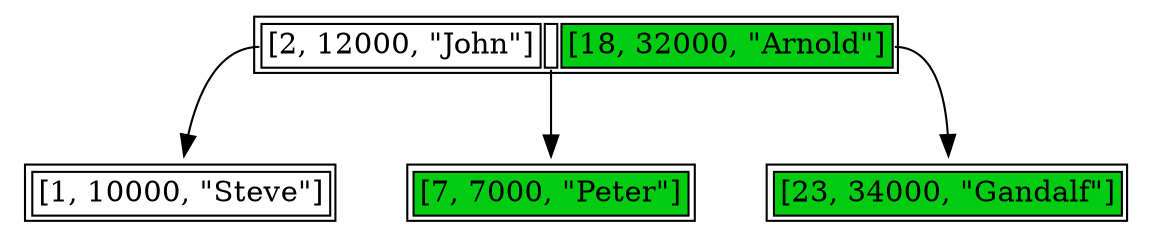 digraph G {
  node [shape = plaintext,height=.1];
  Record0 [ label=< <table><tr><td port="f0">[2, 12000, "John"]</td><td port="f1"></td><td port="f2" bgcolor='#00CC11'>[18, 32000, "Arnold"]</td></tr></table> >];
  Record1 [ label=< <table><tr><td>[1, 10000, "Steve"]</td></tr></table> >];
  Record2 [ label=< <table><tr><td bgcolor='#00CC11'>[7, 7000, "Peter"]</td></tr></table> >];
  Record3 [ label=< <table><tr><td bgcolor='#00CC11'>[23, 34000, "Gandalf"]</td></tr></table> >];
  "Record0":f0 -> "Record1";
  "Record0":f1 -> "Record2";
  "Record0":f2 -> "Record3";
}
